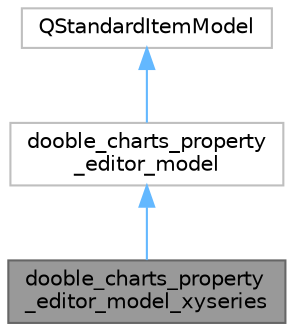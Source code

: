 digraph "dooble_charts_property_editor_model_xyseries"
{
 // LATEX_PDF_SIZE
  bgcolor="transparent";
  edge [fontname=Helvetica,fontsize=10,labelfontname=Helvetica,labelfontsize=10];
  node [fontname=Helvetica,fontsize=10,shape=box,height=0.2,width=0.4];
  Node1 [id="Node000001",label="dooble_charts_property\l_editor_model_xyseries",height=0.2,width=0.4,color="gray40", fillcolor="grey60", style="filled", fontcolor="black",tooltip=" "];
  Node2 -> Node1 [id="edge1_Node000001_Node000002",dir="back",color="steelblue1",style="solid",tooltip=" "];
  Node2 [id="Node000002",label="dooble_charts_property\l_editor_model",height=0.2,width=0.4,color="grey75", fillcolor="white", style="filled",URL="$classdooble__charts__property__editor__model.html",tooltip=" "];
  Node3 -> Node2 [id="edge2_Node000002_Node000003",dir="back",color="steelblue1",style="solid",tooltip=" "];
  Node3 [id="Node000003",label="QStandardItemModel",height=0.2,width=0.4,color="grey75", fillcolor="white", style="filled",tooltip=" "];
}
